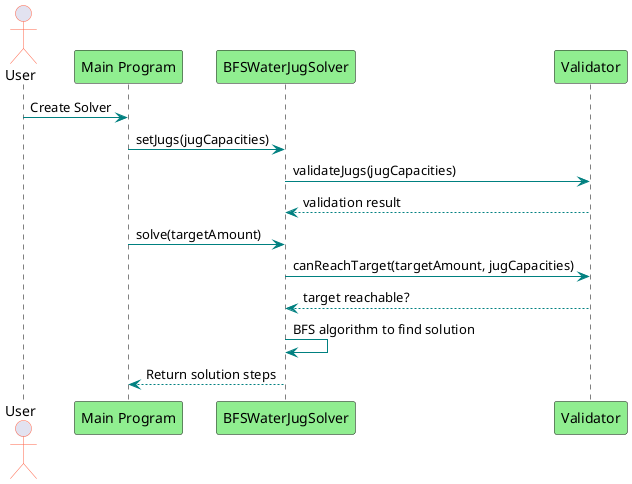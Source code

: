 @startuml Sequence Diagram

' Color settings
skinparam sequence {
    ActorBorderColor #FF6347
    LifeLineBorderColor Black
    LifeLineBackgroundColor LightYellow
    ArrowColor #008080
    ParticipantBackgroundColor LightGreen
}

actor User
participant "Main Program" as Main
participant "BFSWaterJugSolver" as Solver
participant "Validator" as Validator

' User creates the solver and passes the jug capacities
User -> Main: Create Solver
Main -> Solver: setJugs(jugCapacities)
Solver -> Validator: validateJugs(jugCapacities)
Validator --> Solver: validation result

' User requests the solver to solve the problem for a given water amount
Main -> Solver: solve(targetAmount)
Solver -> Validator: canReachTarget(targetAmount, jugCapacities)
Validator --> Solver: target reachable?

' Solver starts BFS algorithm to find the solution
Solver -> Solver: BFS algorithm to find solution

' Solver returns solution steps
Solver --> Main: Return solution steps
@enduml
